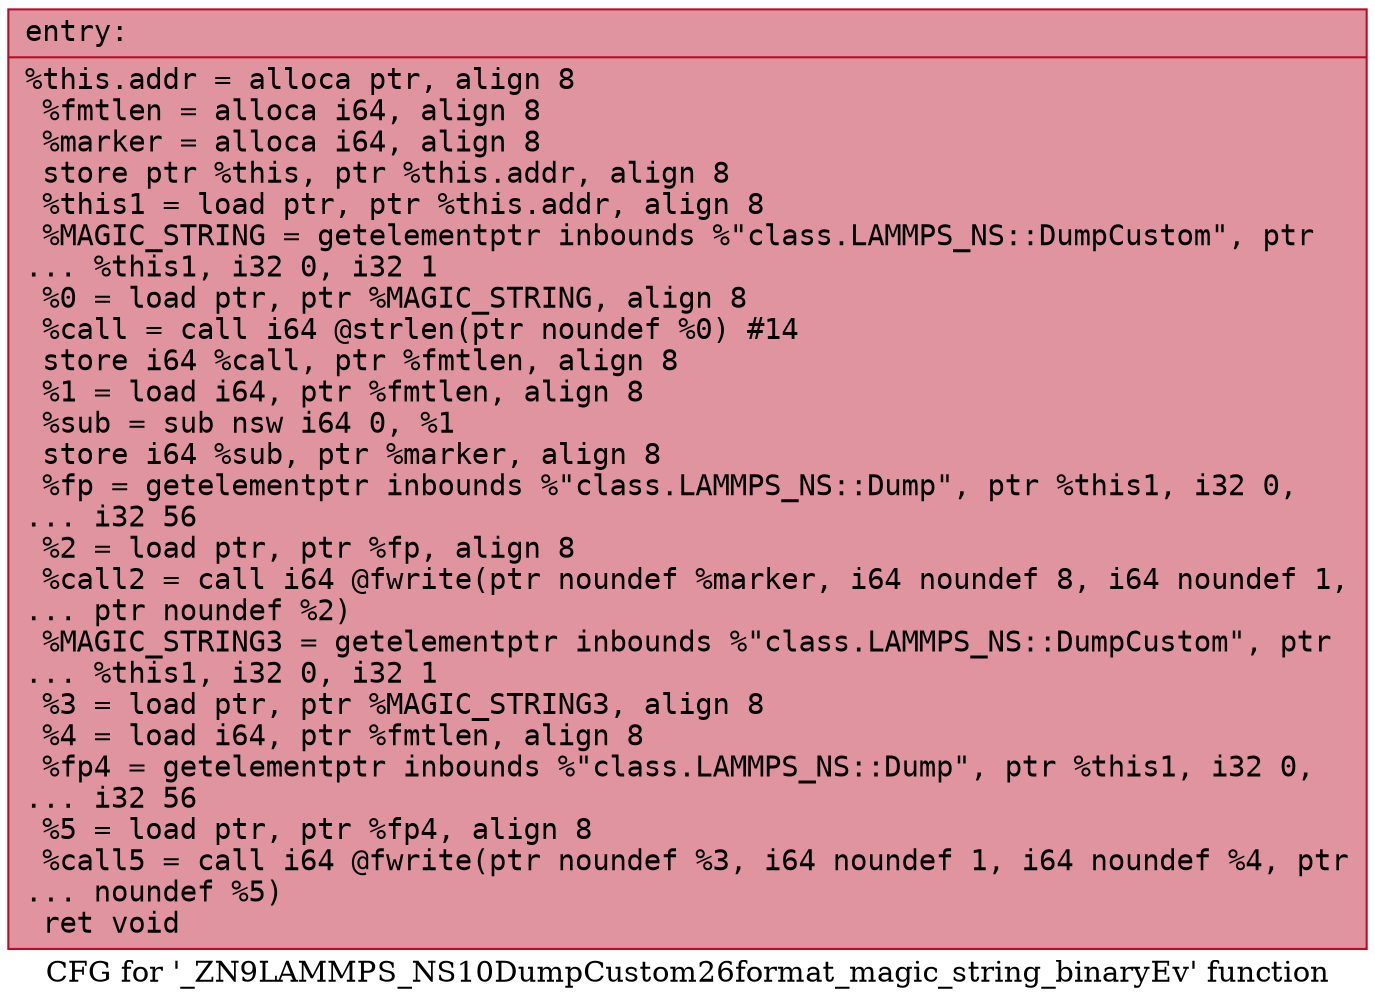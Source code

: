 digraph "CFG for '_ZN9LAMMPS_NS10DumpCustom26format_magic_string_binaryEv' function" {
	label="CFG for '_ZN9LAMMPS_NS10DumpCustom26format_magic_string_binaryEv' function";

	Node0x55d03a74ba50 [shape=record,color="#b70d28ff", style=filled, fillcolor="#b70d2870" fontname="Courier",label="{entry:\l|  %this.addr = alloca ptr, align 8\l  %fmtlen = alloca i64, align 8\l  %marker = alloca i64, align 8\l  store ptr %this, ptr %this.addr, align 8\l  %this1 = load ptr, ptr %this.addr, align 8\l  %MAGIC_STRING = getelementptr inbounds %\"class.LAMMPS_NS::DumpCustom\", ptr\l... %this1, i32 0, i32 1\l  %0 = load ptr, ptr %MAGIC_STRING, align 8\l  %call = call i64 @strlen(ptr noundef %0) #14\l  store i64 %call, ptr %fmtlen, align 8\l  %1 = load i64, ptr %fmtlen, align 8\l  %sub = sub nsw i64 0, %1\l  store i64 %sub, ptr %marker, align 8\l  %fp = getelementptr inbounds %\"class.LAMMPS_NS::Dump\", ptr %this1, i32 0,\l... i32 56\l  %2 = load ptr, ptr %fp, align 8\l  %call2 = call i64 @fwrite(ptr noundef %marker, i64 noundef 8, i64 noundef 1,\l... ptr noundef %2)\l  %MAGIC_STRING3 = getelementptr inbounds %\"class.LAMMPS_NS::DumpCustom\", ptr\l... %this1, i32 0, i32 1\l  %3 = load ptr, ptr %MAGIC_STRING3, align 8\l  %4 = load i64, ptr %fmtlen, align 8\l  %fp4 = getelementptr inbounds %\"class.LAMMPS_NS::Dump\", ptr %this1, i32 0,\l... i32 56\l  %5 = load ptr, ptr %fp4, align 8\l  %call5 = call i64 @fwrite(ptr noundef %3, i64 noundef 1, i64 noundef %4, ptr\l... noundef %5)\l  ret void\l}"];
}
